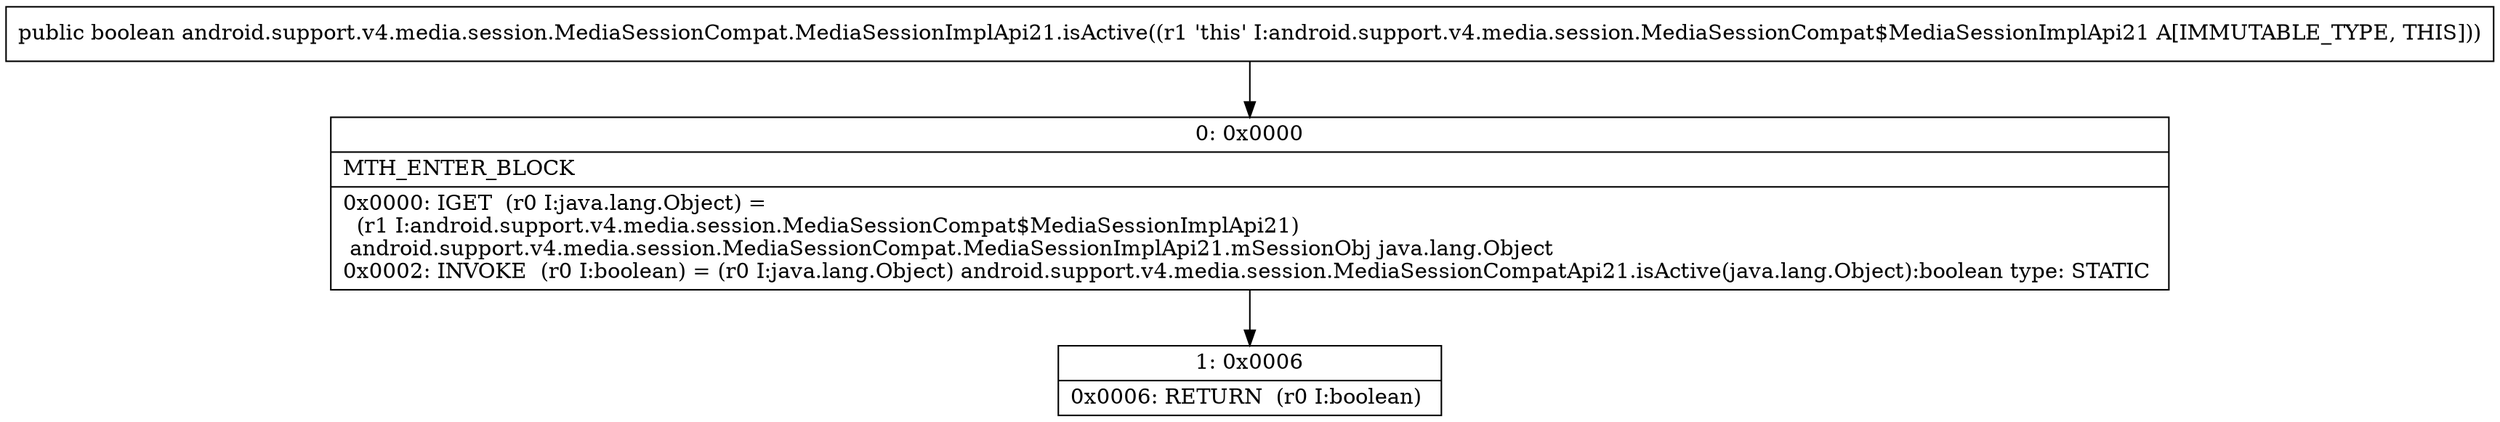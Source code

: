 digraph "CFG forandroid.support.v4.media.session.MediaSessionCompat.MediaSessionImplApi21.isActive()Z" {
Node_0 [shape=record,label="{0\:\ 0x0000|MTH_ENTER_BLOCK\l|0x0000: IGET  (r0 I:java.lang.Object) = \l  (r1 I:android.support.v4.media.session.MediaSessionCompat$MediaSessionImplApi21)\l android.support.v4.media.session.MediaSessionCompat.MediaSessionImplApi21.mSessionObj java.lang.Object \l0x0002: INVOKE  (r0 I:boolean) = (r0 I:java.lang.Object) android.support.v4.media.session.MediaSessionCompatApi21.isActive(java.lang.Object):boolean type: STATIC \l}"];
Node_1 [shape=record,label="{1\:\ 0x0006|0x0006: RETURN  (r0 I:boolean) \l}"];
MethodNode[shape=record,label="{public boolean android.support.v4.media.session.MediaSessionCompat.MediaSessionImplApi21.isActive((r1 'this' I:android.support.v4.media.session.MediaSessionCompat$MediaSessionImplApi21 A[IMMUTABLE_TYPE, THIS])) }"];
MethodNode -> Node_0;
Node_0 -> Node_1;
}

